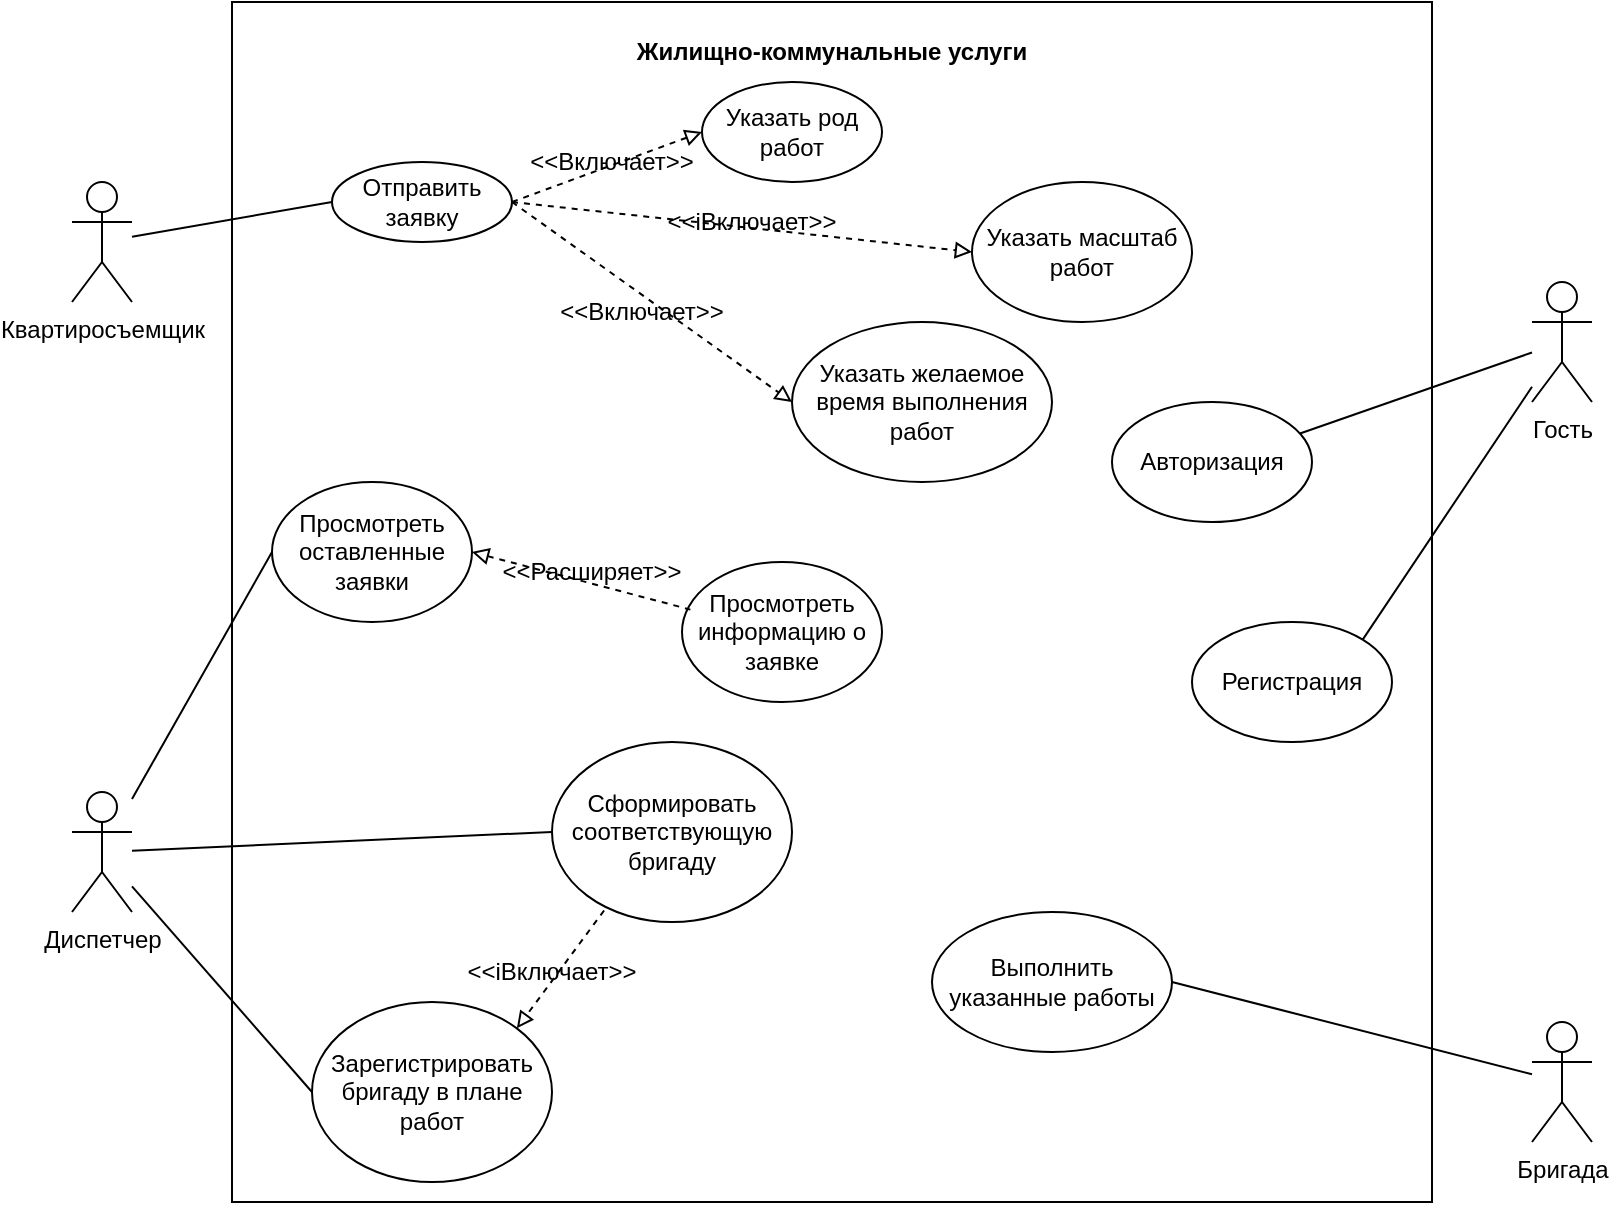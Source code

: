 <mxfile version="24.4.9" type="device">
  <diagram name="Page-1" id="85fQJN2st-ijptsXDaMO">
    <mxGraphModel dx="1050" dy="569" grid="1" gridSize="10" guides="1" tooltips="1" connect="1" arrows="1" fold="1" page="1" pageScale="1" pageWidth="850" pageHeight="1100" math="0" shadow="0">
      <root>
        <mxCell id="0" />
        <mxCell id="1" parent="0" />
        <mxCell id="ztAKsAVb6uiQ9-2xv97v-2" value="" style="whiteSpace=wrap;html=1;aspect=fixed;" parent="1" vertex="1">
          <mxGeometry x="120" y="40" width="600" height="600" as="geometry" />
        </mxCell>
        <mxCell id="ztAKsAVb6uiQ9-2xv97v-3" value="Квартиросъемщик" style="shape=umlActor;verticalLabelPosition=bottom;verticalAlign=top;html=1;outlineConnect=0;" parent="1" vertex="1">
          <mxGeometry x="40" y="130" width="30" height="60" as="geometry" />
        </mxCell>
        <mxCell id="ztAKsAVb6uiQ9-2xv97v-4" value="&lt;b&gt;Жилищно-коммунальные услуги&lt;/b&gt;" style="text;html=1;strokeColor=none;fillColor=none;align=center;verticalAlign=middle;whiteSpace=wrap;rounded=0;" parent="1" vertex="1">
          <mxGeometry x="320" y="50" width="200" height="30" as="geometry" />
        </mxCell>
        <mxCell id="ztAKsAVb6uiQ9-2xv97v-5" value="Отправить заявку" style="ellipse;whiteSpace=wrap;html=1;" parent="1" vertex="1">
          <mxGeometry x="170" y="120" width="90" height="40" as="geometry" />
        </mxCell>
        <mxCell id="ztAKsAVb6uiQ9-2xv97v-6" value="Указать род работ" style="ellipse;whiteSpace=wrap;html=1;" parent="1" vertex="1">
          <mxGeometry x="355" y="80" width="90" height="50" as="geometry" />
        </mxCell>
        <mxCell id="ztAKsAVb6uiQ9-2xv97v-7" value="Указать масштаб работ" style="ellipse;whiteSpace=wrap;html=1;" parent="1" vertex="1">
          <mxGeometry x="490" y="130" width="110" height="70" as="geometry" />
        </mxCell>
        <mxCell id="ztAKsAVb6uiQ9-2xv97v-8" value="Указать желаемое время выполнения работ" style="ellipse;whiteSpace=wrap;html=1;" parent="1" vertex="1">
          <mxGeometry x="400" y="200" width="130" height="80" as="geometry" />
        </mxCell>
        <mxCell id="ztAKsAVb6uiQ9-2xv97v-9" value="" style="endArrow=block;html=1;rounded=0;exitX=1;exitY=0.5;exitDx=0;exitDy=0;entryX=0;entryY=0.5;entryDx=0;entryDy=0;endFill=0;dashed=1;" parent="1" source="ztAKsAVb6uiQ9-2xv97v-5" target="ztAKsAVb6uiQ9-2xv97v-6" edge="1">
          <mxGeometry width="50" height="50" relative="1" as="geometry">
            <mxPoint x="310" y="230" as="sourcePoint" />
            <mxPoint x="360" y="180" as="targetPoint" />
          </mxGeometry>
        </mxCell>
        <mxCell id="ztAKsAVb6uiQ9-2xv97v-10" value="" style="endArrow=block;html=1;rounded=0;exitX=1;exitY=0.5;exitDx=0;exitDy=0;entryX=0;entryY=0.5;entryDx=0;entryDy=0;endFill=0;dashed=1;" parent="1" source="ztAKsAVb6uiQ9-2xv97v-5" target="ztAKsAVb6uiQ9-2xv97v-7" edge="1">
          <mxGeometry width="50" height="50" relative="1" as="geometry">
            <mxPoint x="250" y="320" as="sourcePoint" />
            <mxPoint x="300" y="270" as="targetPoint" />
          </mxGeometry>
        </mxCell>
        <mxCell id="ztAKsAVb6uiQ9-2xv97v-11" value="" style="endArrow=block;html=1;rounded=0;exitX=1;exitY=0.5;exitDx=0;exitDy=0;endFill=0;dashed=1;entryX=0;entryY=0.5;entryDx=0;entryDy=0;" parent="1" source="ztAKsAVb6uiQ9-2xv97v-5" target="ztAKsAVb6uiQ9-2xv97v-8" edge="1">
          <mxGeometry width="50" height="50" relative="1" as="geometry">
            <mxPoint x="300" y="250" as="sourcePoint" />
            <mxPoint x="350" y="200" as="targetPoint" />
          </mxGeometry>
        </mxCell>
        <mxCell id="ztAKsAVb6uiQ9-2xv97v-12" value="&amp;lt;&amp;lt;Включает&amp;gt;&amp;gt;" style="text;html=1;strokeColor=none;fillColor=none;align=center;verticalAlign=middle;whiteSpace=wrap;rounded=0;" parent="1" vertex="1">
          <mxGeometry x="280" y="105" width="60" height="30" as="geometry" />
        </mxCell>
        <mxCell id="ztAKsAVb6uiQ9-2xv97v-13" value="&amp;lt;&amp;lt;iВключает&amp;gt;&amp;gt;" style="text;html=1;strokeColor=none;fillColor=none;align=center;verticalAlign=middle;whiteSpace=wrap;rounded=0;" parent="1" vertex="1">
          <mxGeometry x="350" y="135" width="60" height="30" as="geometry" />
        </mxCell>
        <mxCell id="ztAKsAVb6uiQ9-2xv97v-14" value="&amp;lt;&amp;lt;Включает&amp;gt;&amp;gt;" style="text;html=1;strokeColor=none;fillColor=none;align=center;verticalAlign=middle;whiteSpace=wrap;rounded=0;" parent="1" vertex="1">
          <mxGeometry x="295" y="180" width="60" height="30" as="geometry" />
        </mxCell>
        <mxCell id="ztAKsAVb6uiQ9-2xv97v-15" value="Диспетчер" style="shape=umlActor;verticalLabelPosition=bottom;verticalAlign=top;html=1;outlineConnect=0;" parent="1" vertex="1">
          <mxGeometry x="40" y="435" width="30" height="60" as="geometry" />
        </mxCell>
        <mxCell id="ztAKsAVb6uiQ9-2xv97v-18" value="" style="endArrow=none;html=1;rounded=0;entryX=0;entryY=0.5;entryDx=0;entryDy=0;endFill=0;" parent="1" source="ztAKsAVb6uiQ9-2xv97v-3" target="ztAKsAVb6uiQ9-2xv97v-5" edge="1">
          <mxGeometry width="50" height="50" relative="1" as="geometry">
            <mxPoint x="140" y="210" as="sourcePoint" />
            <mxPoint x="150" y="280" as="targetPoint" />
          </mxGeometry>
        </mxCell>
        <mxCell id="ztAKsAVb6uiQ9-2xv97v-19" value="Сформировать соответствующую бригаду" style="ellipse;whiteSpace=wrap;html=1;" parent="1" vertex="1">
          <mxGeometry x="280" y="410" width="120" height="90" as="geometry" />
        </mxCell>
        <mxCell id="ztAKsAVb6uiQ9-2xv97v-20" value="Зарегистрировать бригаду в плане работ" style="ellipse;whiteSpace=wrap;html=1;" parent="1" vertex="1">
          <mxGeometry x="160" y="540" width="120" height="90" as="geometry" />
        </mxCell>
        <mxCell id="ztAKsAVb6uiQ9-2xv97v-21" value="" style="endArrow=none;html=1;rounded=0;entryX=0;entryY=0.5;entryDx=0;entryDy=0;endFill=0;" parent="1" source="ztAKsAVb6uiQ9-2xv97v-15" target="ztAKsAVb6uiQ9-2xv97v-19" edge="1">
          <mxGeometry width="50" height="50" relative="1" as="geometry">
            <mxPoint x="20" y="410" as="sourcePoint" />
            <mxPoint x="70" y="360" as="targetPoint" />
          </mxGeometry>
        </mxCell>
        <mxCell id="ztAKsAVb6uiQ9-2xv97v-22" value="" style="endArrow=none;html=1;rounded=0;entryX=0;entryY=0.5;entryDx=0;entryDy=0;endFill=0;" parent="1" source="ztAKsAVb6uiQ9-2xv97v-15" target="ztAKsAVb6uiQ9-2xv97v-20" edge="1">
          <mxGeometry width="50" height="50" relative="1" as="geometry">
            <mxPoint x="30" y="350" as="sourcePoint" />
            <mxPoint x="80" y="300" as="targetPoint" />
          </mxGeometry>
        </mxCell>
        <mxCell id="ztAKsAVb6uiQ9-2xv97v-23" value="Бригада" style="shape=umlActor;verticalLabelPosition=bottom;verticalAlign=top;html=1;outlineConnect=0;" parent="1" vertex="1">
          <mxGeometry x="770" y="550" width="30" height="60" as="geometry" />
        </mxCell>
        <mxCell id="ztAKsAVb6uiQ9-2xv97v-24" value="Выполнить указанные работы" style="ellipse;whiteSpace=wrap;html=1;" parent="1" vertex="1">
          <mxGeometry x="470" y="495" width="120" height="70" as="geometry" />
        </mxCell>
        <mxCell id="ztAKsAVb6uiQ9-2xv97v-25" value="Просмотреть оставленные заявки" style="ellipse;whiteSpace=wrap;html=1;" parent="1" vertex="1">
          <mxGeometry x="140" y="280" width="100" height="70" as="geometry" />
        </mxCell>
        <mxCell id="ztAKsAVb6uiQ9-2xv97v-26" value="" style="endArrow=none;html=1;rounded=0;entryX=0;entryY=0.5;entryDx=0;entryDy=0;endFill=0;" parent="1" source="ztAKsAVb6uiQ9-2xv97v-15" target="ztAKsAVb6uiQ9-2xv97v-25" edge="1">
          <mxGeometry width="50" height="50" relative="1" as="geometry">
            <mxPoint x="90" y="420" as="sourcePoint" />
            <mxPoint x="140" y="370" as="targetPoint" />
          </mxGeometry>
        </mxCell>
        <mxCell id="ztAKsAVb6uiQ9-2xv97v-27" value="" style="endArrow=none;html=1;rounded=0;entryX=1;entryY=0.5;entryDx=0;entryDy=0;endFill=0;" parent="1" source="ztAKsAVb6uiQ9-2xv97v-23" target="ztAKsAVb6uiQ9-2xv97v-24" edge="1">
          <mxGeometry width="50" height="50" relative="1" as="geometry">
            <mxPoint x="780" y="580" as="sourcePoint" />
            <mxPoint x="730" y="320" as="targetPoint" />
          </mxGeometry>
        </mxCell>
        <mxCell id="VpAIdjVmiUN2TKrz8U9M-1" value="" style="endArrow=block;html=1;rounded=0;exitX=0.217;exitY=0.936;exitDx=0;exitDy=0;exitPerimeter=0;entryX=1;entryY=0;entryDx=0;entryDy=0;dashed=1;endFill=0;" parent="1" source="ztAKsAVb6uiQ9-2xv97v-19" target="ztAKsAVb6uiQ9-2xv97v-20" edge="1">
          <mxGeometry width="50" height="50" relative="1" as="geometry">
            <mxPoint x="60" y="370" as="sourcePoint" />
            <mxPoint x="110" y="320" as="targetPoint" />
          </mxGeometry>
        </mxCell>
        <mxCell id="VpAIdjVmiUN2TKrz8U9M-2" value="&amp;lt;&amp;lt;iВключает&amp;gt;&amp;gt;" style="text;html=1;strokeColor=none;fillColor=none;align=center;verticalAlign=middle;whiteSpace=wrap;rounded=0;" parent="1" vertex="1">
          <mxGeometry x="250" y="510" width="60" height="30" as="geometry" />
        </mxCell>
        <mxCell id="JifeN6S1X9u_2vAEYqpT-1" value="Гость" style="shape=umlActor;verticalLabelPosition=bottom;verticalAlign=top;html=1;outlineConnect=0;" parent="1" vertex="1">
          <mxGeometry x="770" y="180" width="30" height="60" as="geometry" />
        </mxCell>
        <mxCell id="JifeN6S1X9u_2vAEYqpT-2" value="Авторизация" style="ellipse;whiteSpace=wrap;html=1;" parent="1" vertex="1">
          <mxGeometry x="560" y="240" width="100" height="60" as="geometry" />
        </mxCell>
        <mxCell id="JifeN6S1X9u_2vAEYqpT-3" value="Регистрация" style="ellipse;whiteSpace=wrap;html=1;" parent="1" vertex="1">
          <mxGeometry x="600" y="350" width="100" height="60" as="geometry" />
        </mxCell>
        <mxCell id="JifeN6S1X9u_2vAEYqpT-4" value="" style="endArrow=none;html=1;rounded=0;endFill=0;entryX=0.94;entryY=0.263;entryDx=0;entryDy=0;entryPerimeter=0;" parent="1" source="JifeN6S1X9u_2vAEYqpT-1" target="JifeN6S1X9u_2vAEYqpT-2" edge="1">
          <mxGeometry width="50" height="50" relative="1" as="geometry">
            <mxPoint x="80" y="167" as="sourcePoint" />
            <mxPoint x="770" y="300" as="targetPoint" />
          </mxGeometry>
        </mxCell>
        <mxCell id="RcYFDSubjS3vOX45D521-1" value="" style="endArrow=none;html=1;rounded=0;endFill=0;entryX=1;entryY=0;entryDx=0;entryDy=0;" parent="1" source="JifeN6S1X9u_2vAEYqpT-1" target="JifeN6S1X9u_2vAEYqpT-3" edge="1">
          <mxGeometry width="50" height="50" relative="1" as="geometry">
            <mxPoint x="780" y="225" as="sourcePoint" />
            <mxPoint x="664" y="266" as="targetPoint" />
          </mxGeometry>
        </mxCell>
        <mxCell id="RcYFDSubjS3vOX45D521-2" value="Просмотреть информацию о заявке" style="ellipse;whiteSpace=wrap;html=1;" parent="1" vertex="1">
          <mxGeometry x="345" y="320" width="100" height="70" as="geometry" />
        </mxCell>
        <mxCell id="RcYFDSubjS3vOX45D521-3" value="" style="endArrow=none;html=1;rounded=0;exitX=1;exitY=0.5;exitDx=0;exitDy=0;endFill=0;dashed=1;entryX=0.042;entryY=0.34;entryDx=0;entryDy=0;entryPerimeter=0;startArrow=block;startFill=0;" parent="1" source="ztAKsAVb6uiQ9-2xv97v-25" target="RcYFDSubjS3vOX45D521-2" edge="1">
          <mxGeometry width="50" height="50" relative="1" as="geometry">
            <mxPoint x="270" y="150" as="sourcePoint" />
            <mxPoint x="410" y="250" as="targetPoint" />
          </mxGeometry>
        </mxCell>
        <mxCell id="RcYFDSubjS3vOX45D521-4" value="&amp;lt;&amp;lt;Расширяет&amp;gt;&amp;gt;" style="text;html=1;strokeColor=none;fillColor=none;align=center;verticalAlign=middle;whiteSpace=wrap;rounded=0;" parent="1" vertex="1">
          <mxGeometry x="270" y="310" width="60" height="30" as="geometry" />
        </mxCell>
      </root>
    </mxGraphModel>
  </diagram>
</mxfile>
